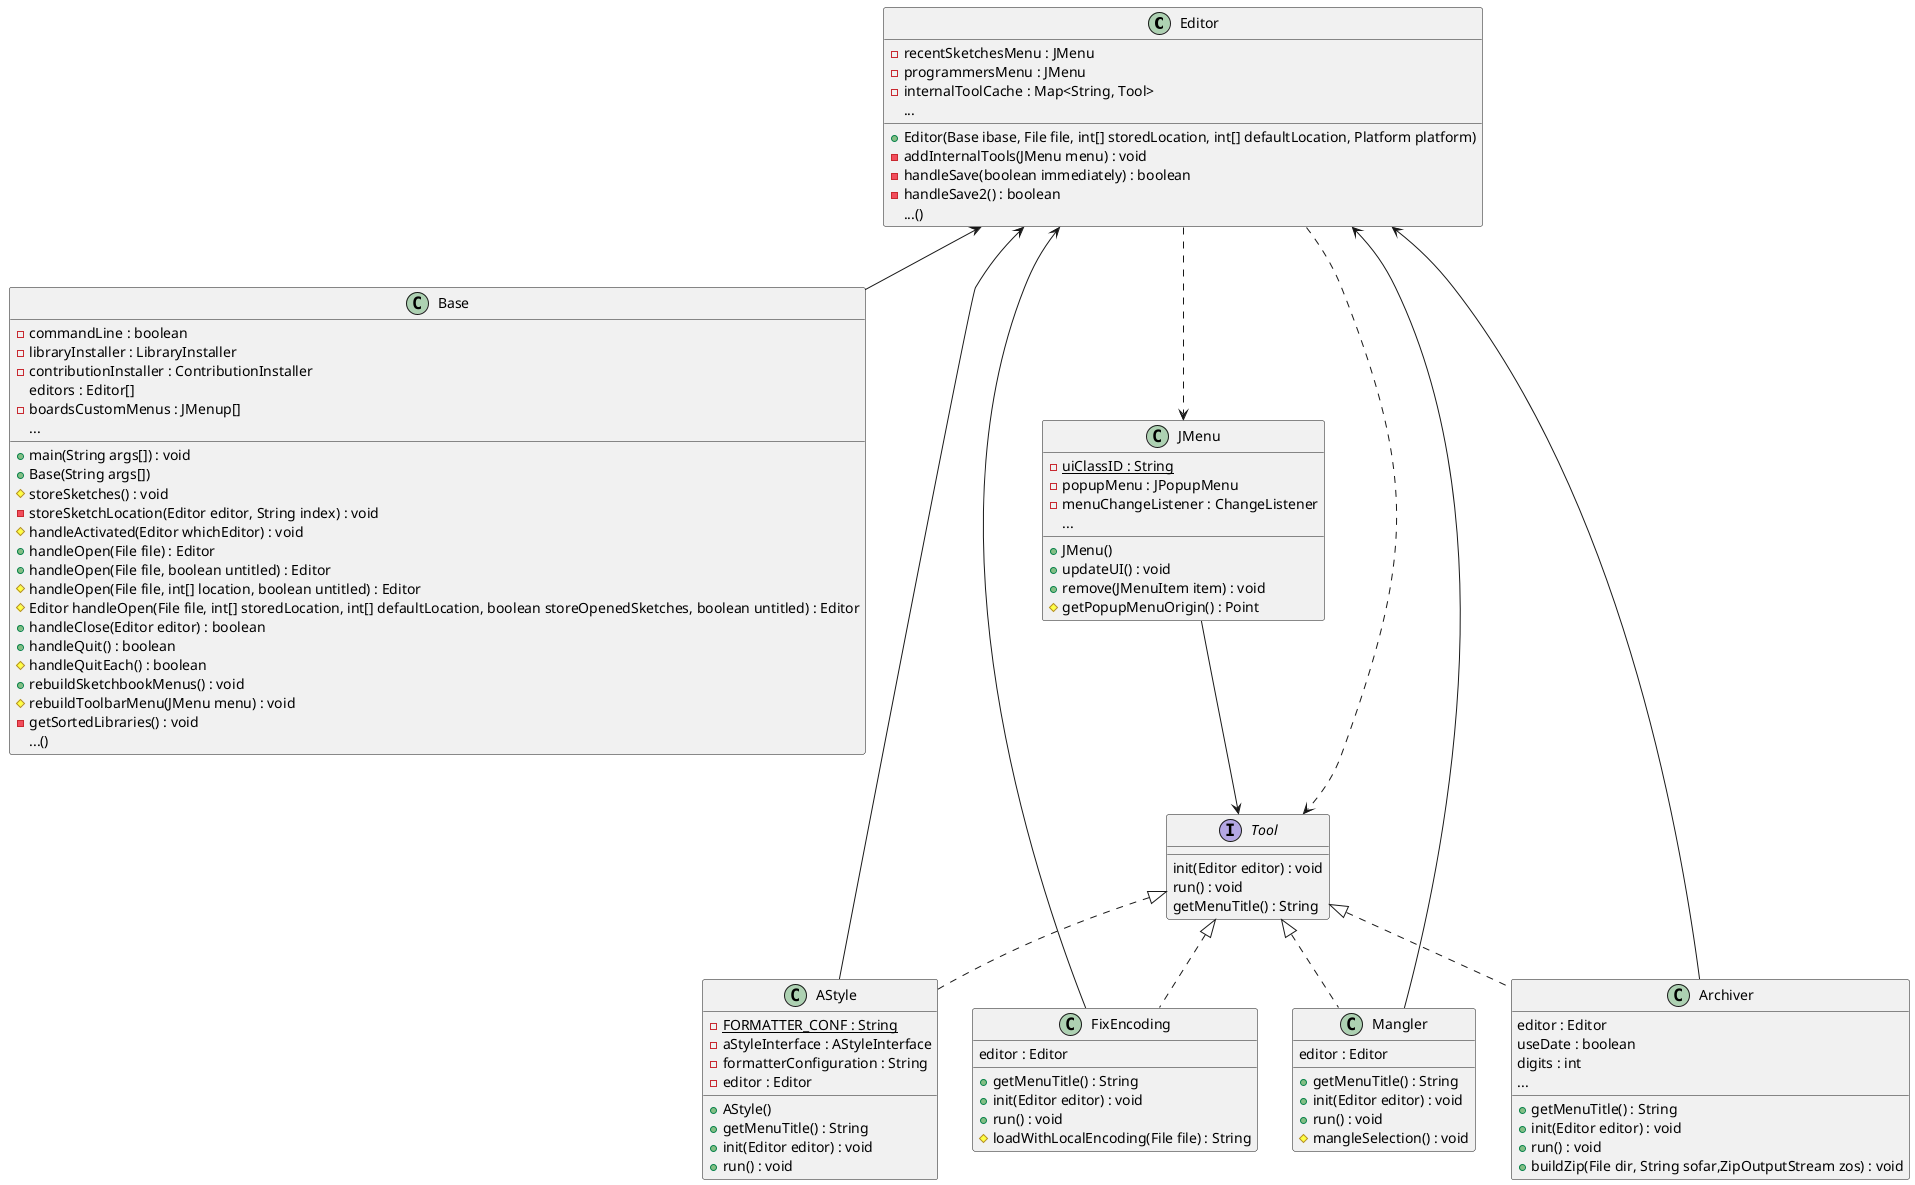 @startuml command

Editor <-- Base
Tool <|.. AStyle
Tool <|.. FixEncoding
Tool <|.. Mangler
Tool <|.. Archiver
JMenu --> Tool

Editor ..> Tool
Editor ..> JMenu

Editor <-- AStyle
Editor <-- FixEncoding
Editor <-- Mangler
Editor <-- Archiver




class Base{
    -commandLine : boolean
    -libraryInstaller : LibraryInstaller
    -contributionInstaller : ContributionInstaller
    editors : Editor[]
    -boardsCustomMenus : JMenup[]
    ...
    +main(String args[]) : void
    +Base(String args[])
    #storeSketches() : void
    -storeSketchLocation(Editor editor, String index) : void
    #handleActivated(Editor whichEditor) : void
    +handleOpen(File file) : Editor
    +handleOpen(File file, boolean untitled) : Editor
    #handleOpen(File file, int[] location, boolean untitled) : Editor
    #Editor handleOpen(File file, int[] storedLocation, int[] defaultLocation, boolean storeOpenedSketches, boolean untitled) : Editor
    +handleClose(Editor editor) : boolean
    +handleQuit() : boolean
    #handleQuitEach() : boolean
    +rebuildSketchbookMenus() : void
    #rebuildToolbarMenu(JMenu menu) : void
    -getSortedLibraries() : void
    ...()

}

class Editor{
    -recentSketchesMenu : JMenu
    -programmersMenu : JMenu
    -internalToolCache : Map<String, Tool>
    ...
    +Editor(Base ibase, File file, int[] storedLocation, int[] defaultLocation, Platform platform)
    -addInternalTools(JMenu menu) : void
    -handleSave(boolean immediately) : boolean
    -handleSave2() : boolean
    ...()
}

interface Tool{
    init(Editor editor) : void
    run() : void
    getMenuTitle() : String
    
}

class FixEncoding{
    editor : Editor
    +getMenuTitle() : String
    +init(Editor editor) : void
    +run() : void
    #loadWithLocalEncoding(File file) : String
}

class Archiver{
    editor : Editor
    useDate : boolean
    digits : int
    ...
    +getMenuTitle() : String
    +init(Editor editor) : void
    +run() : void
    +buildZip(File dir, String sofar,ZipOutputStream zos) : void
}

class Mangler{
    editor : Editor
    +getMenuTitle() : String
    +init(Editor editor) : void
    +run() : void
    #mangleSelection() : void
}

class AStyle{
    -{static}FORMATTER_CONF : String
    -aStyleInterface : AStyleInterface
    -formatterConfiguration : String
    -editor : Editor

    +AStyle()
    +getMenuTitle() : String
    +init(Editor editor) : void
    +run() : void

}

class JMenu{
    -{static}uiClassID : String
    -popupMenu : JPopupMenu
    -menuChangeListener : ChangeListener
    ...
    +JMenu()
    +updateUI() : void
    +remove(JMenuItem item) : void
    #getPopupMenuOrigin() : Point


}
